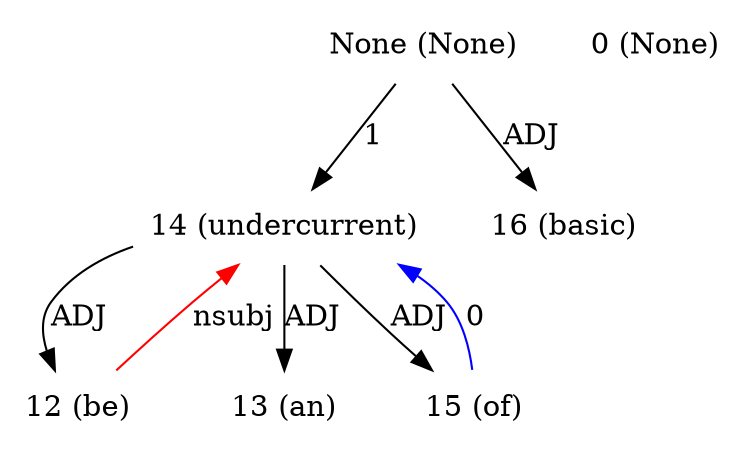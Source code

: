 digraph G{
edge [dir=forward]
node [shape=plaintext]

None [label="None (None)"]
None -> 14 [label="1"]
None [label="None (None)"]
None -> 16 [label="ADJ"]
0 [label="0 (None)"]
12 [label="12 (be)"]
13 [label="13 (an)"]
14 [label="14 (undercurrent)"]
14 -> 12 [label="ADJ"]
14 -> 13 [label="ADJ"]
14 -> 15 [label="ADJ"]
12 -> 14 [label="nsubj", color="red"]
15 [label="15 (of)"]
15 -> 14 [label="0", color="blue"]
16 [label="16 (basic)"]
}
